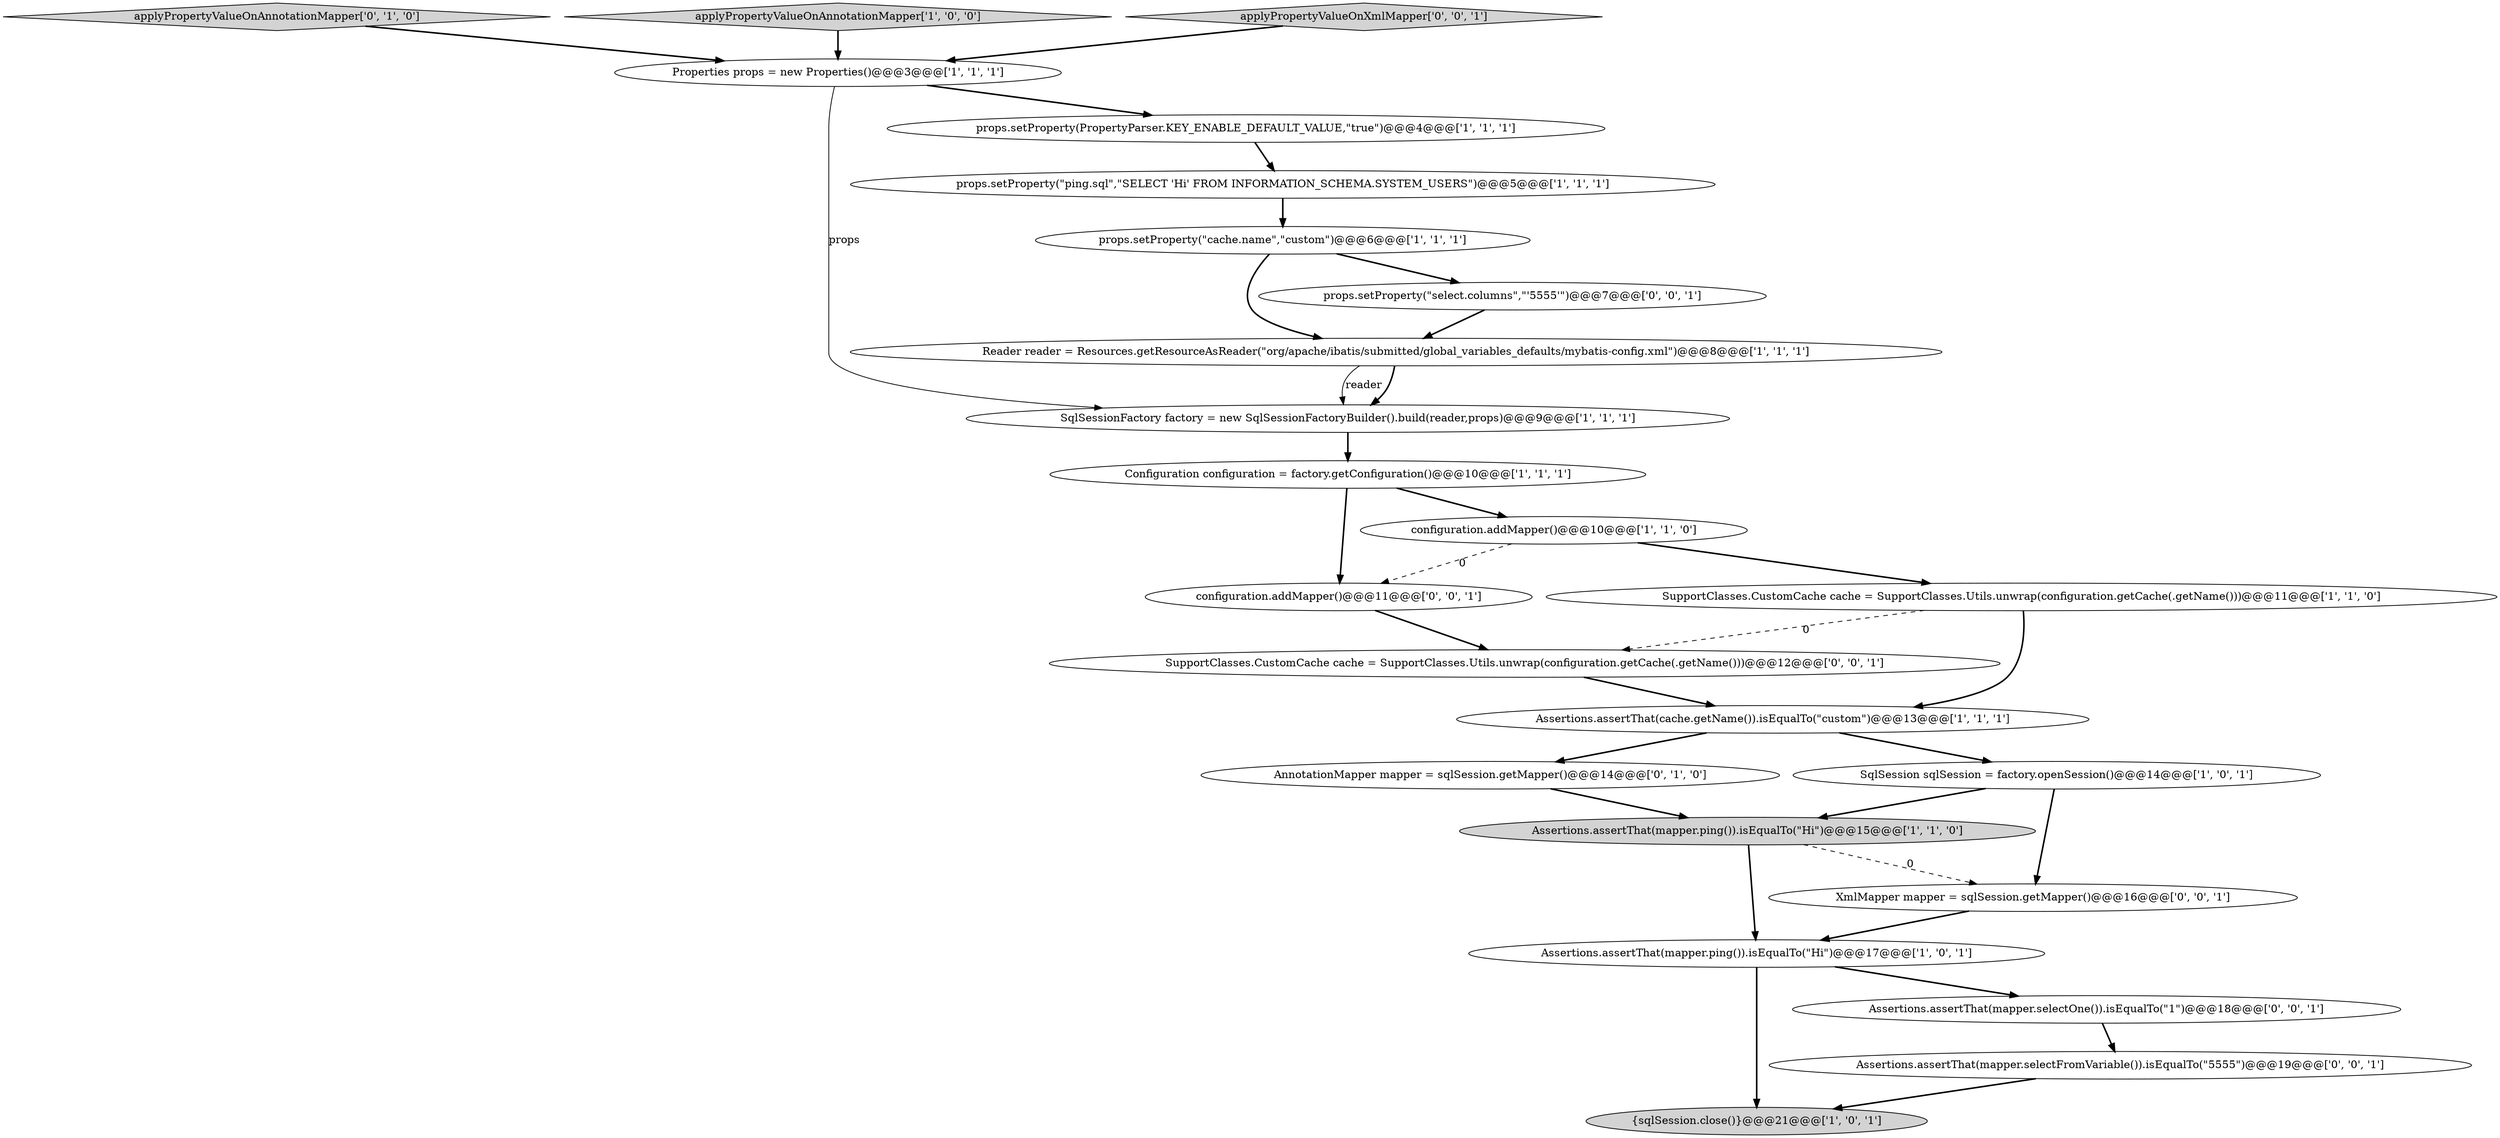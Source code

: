 digraph {
2 [style = filled, label = "Properties props = new Properties()@@@3@@@['1', '1', '1']", fillcolor = white, shape = ellipse image = "AAA0AAABBB1BBB"];
20 [style = filled, label = "configuration.addMapper()@@@11@@@['0', '0', '1']", fillcolor = white, shape = ellipse image = "AAA0AAABBB3BBB"];
23 [style = filled, label = "XmlMapper mapper = sqlSession.getMapper()@@@16@@@['0', '0', '1']", fillcolor = white, shape = ellipse image = "AAA0AAABBB3BBB"];
19 [style = filled, label = "SupportClasses.CustomCache cache = SupportClasses.Utils.unwrap(configuration.getCache(.getName()))@@@12@@@['0', '0', '1']", fillcolor = white, shape = ellipse image = "AAA0AAABBB3BBB"];
16 [style = filled, label = "AnnotationMapper mapper = sqlSession.getMapper()@@@14@@@['0', '1', '0']", fillcolor = white, shape = ellipse image = "AAA0AAABBB2BBB"];
8 [style = filled, label = "props.setProperty(\"ping.sql\",\"SELECT 'Hi' FROM INFORMATION_SCHEMA.SYSTEM_USERS\")@@@5@@@['1', '1', '1']", fillcolor = white, shape = ellipse image = "AAA0AAABBB1BBB"];
4 [style = filled, label = "props.setProperty(\"cache.name\",\"custom\")@@@6@@@['1', '1', '1']", fillcolor = white, shape = ellipse image = "AAA0AAABBB1BBB"];
15 [style = filled, label = "applyPropertyValueOnAnnotationMapper['0', '1', '0']", fillcolor = lightgray, shape = diamond image = "AAA0AAABBB2BBB"];
6 [style = filled, label = "Configuration configuration = factory.getConfiguration()@@@10@@@['1', '1', '1']", fillcolor = white, shape = ellipse image = "AAA0AAABBB1BBB"];
13 [style = filled, label = "SqlSession sqlSession = factory.openSession()@@@14@@@['1', '0', '1']", fillcolor = white, shape = ellipse image = "AAA0AAABBB1BBB"];
11 [style = filled, label = "Assertions.assertThat(cache.getName()).isEqualTo(\"custom\")@@@13@@@['1', '1', '1']", fillcolor = white, shape = ellipse image = "AAA0AAABBB1BBB"];
18 [style = filled, label = "Assertions.assertThat(mapper.selectFromVariable()).isEqualTo(\"5555\")@@@19@@@['0', '0', '1']", fillcolor = white, shape = ellipse image = "AAA0AAABBB3BBB"];
5 [style = filled, label = "{sqlSession.close()}@@@21@@@['1', '0', '1']", fillcolor = lightgray, shape = ellipse image = "AAA0AAABBB1BBB"];
14 [style = filled, label = "SupportClasses.CustomCache cache = SupportClasses.Utils.unwrap(configuration.getCache(.getName()))@@@11@@@['1', '1', '0']", fillcolor = white, shape = ellipse image = "AAA0AAABBB1BBB"];
3 [style = filled, label = "Assertions.assertThat(mapper.ping()).isEqualTo(\"Hi\")@@@15@@@['1', '1', '0']", fillcolor = lightgray, shape = ellipse image = "AAA0AAABBB1BBB"];
21 [style = filled, label = "props.setProperty(\"select.columns\",\"'5555'\")@@@7@@@['0', '0', '1']", fillcolor = white, shape = ellipse image = "AAA0AAABBB3BBB"];
17 [style = filled, label = "Assertions.assertThat(mapper.selectOne()).isEqualTo(\"1\")@@@18@@@['0', '0', '1']", fillcolor = white, shape = ellipse image = "AAA0AAABBB3BBB"];
1 [style = filled, label = "configuration.addMapper()@@@10@@@['1', '1', '0']", fillcolor = white, shape = ellipse image = "AAA0AAABBB1BBB"];
7 [style = filled, label = "applyPropertyValueOnAnnotationMapper['1', '0', '0']", fillcolor = lightgray, shape = diamond image = "AAA0AAABBB1BBB"];
9 [style = filled, label = "SqlSessionFactory factory = new SqlSessionFactoryBuilder().build(reader,props)@@@9@@@['1', '1', '1']", fillcolor = white, shape = ellipse image = "AAA0AAABBB1BBB"];
0 [style = filled, label = "props.setProperty(PropertyParser.KEY_ENABLE_DEFAULT_VALUE,\"true\")@@@4@@@['1', '1', '1']", fillcolor = white, shape = ellipse image = "AAA0AAABBB1BBB"];
22 [style = filled, label = "applyPropertyValueOnXmlMapper['0', '0', '1']", fillcolor = lightgray, shape = diamond image = "AAA0AAABBB3BBB"];
12 [style = filled, label = "Assertions.assertThat(mapper.ping()).isEqualTo(\"Hi\")@@@17@@@['1', '0', '1']", fillcolor = white, shape = ellipse image = "AAA0AAABBB1BBB"];
10 [style = filled, label = "Reader reader = Resources.getResourceAsReader(\"org/apache/ibatis/submitted/global_variables_defaults/mybatis-config.xml\")@@@8@@@['1', '1', '1']", fillcolor = white, shape = ellipse image = "AAA0AAABBB1BBB"];
4->10 [style = bold, label=""];
11->16 [style = bold, label=""];
16->3 [style = bold, label=""];
21->10 [style = bold, label=""];
15->2 [style = bold, label=""];
22->2 [style = bold, label=""];
12->5 [style = bold, label=""];
12->17 [style = bold, label=""];
4->21 [style = bold, label=""];
19->11 [style = bold, label=""];
3->12 [style = bold, label=""];
9->6 [style = bold, label=""];
1->20 [style = dashed, label="0"];
6->20 [style = bold, label=""];
3->23 [style = dashed, label="0"];
6->1 [style = bold, label=""];
2->0 [style = bold, label=""];
13->3 [style = bold, label=""];
7->2 [style = bold, label=""];
18->5 [style = bold, label=""];
11->13 [style = bold, label=""];
0->8 [style = bold, label=""];
13->23 [style = bold, label=""];
1->14 [style = bold, label=""];
10->9 [style = bold, label=""];
23->12 [style = bold, label=""];
14->19 [style = dashed, label="0"];
8->4 [style = bold, label=""];
10->9 [style = solid, label="reader"];
20->19 [style = bold, label=""];
14->11 [style = bold, label=""];
17->18 [style = bold, label=""];
2->9 [style = solid, label="props"];
}
